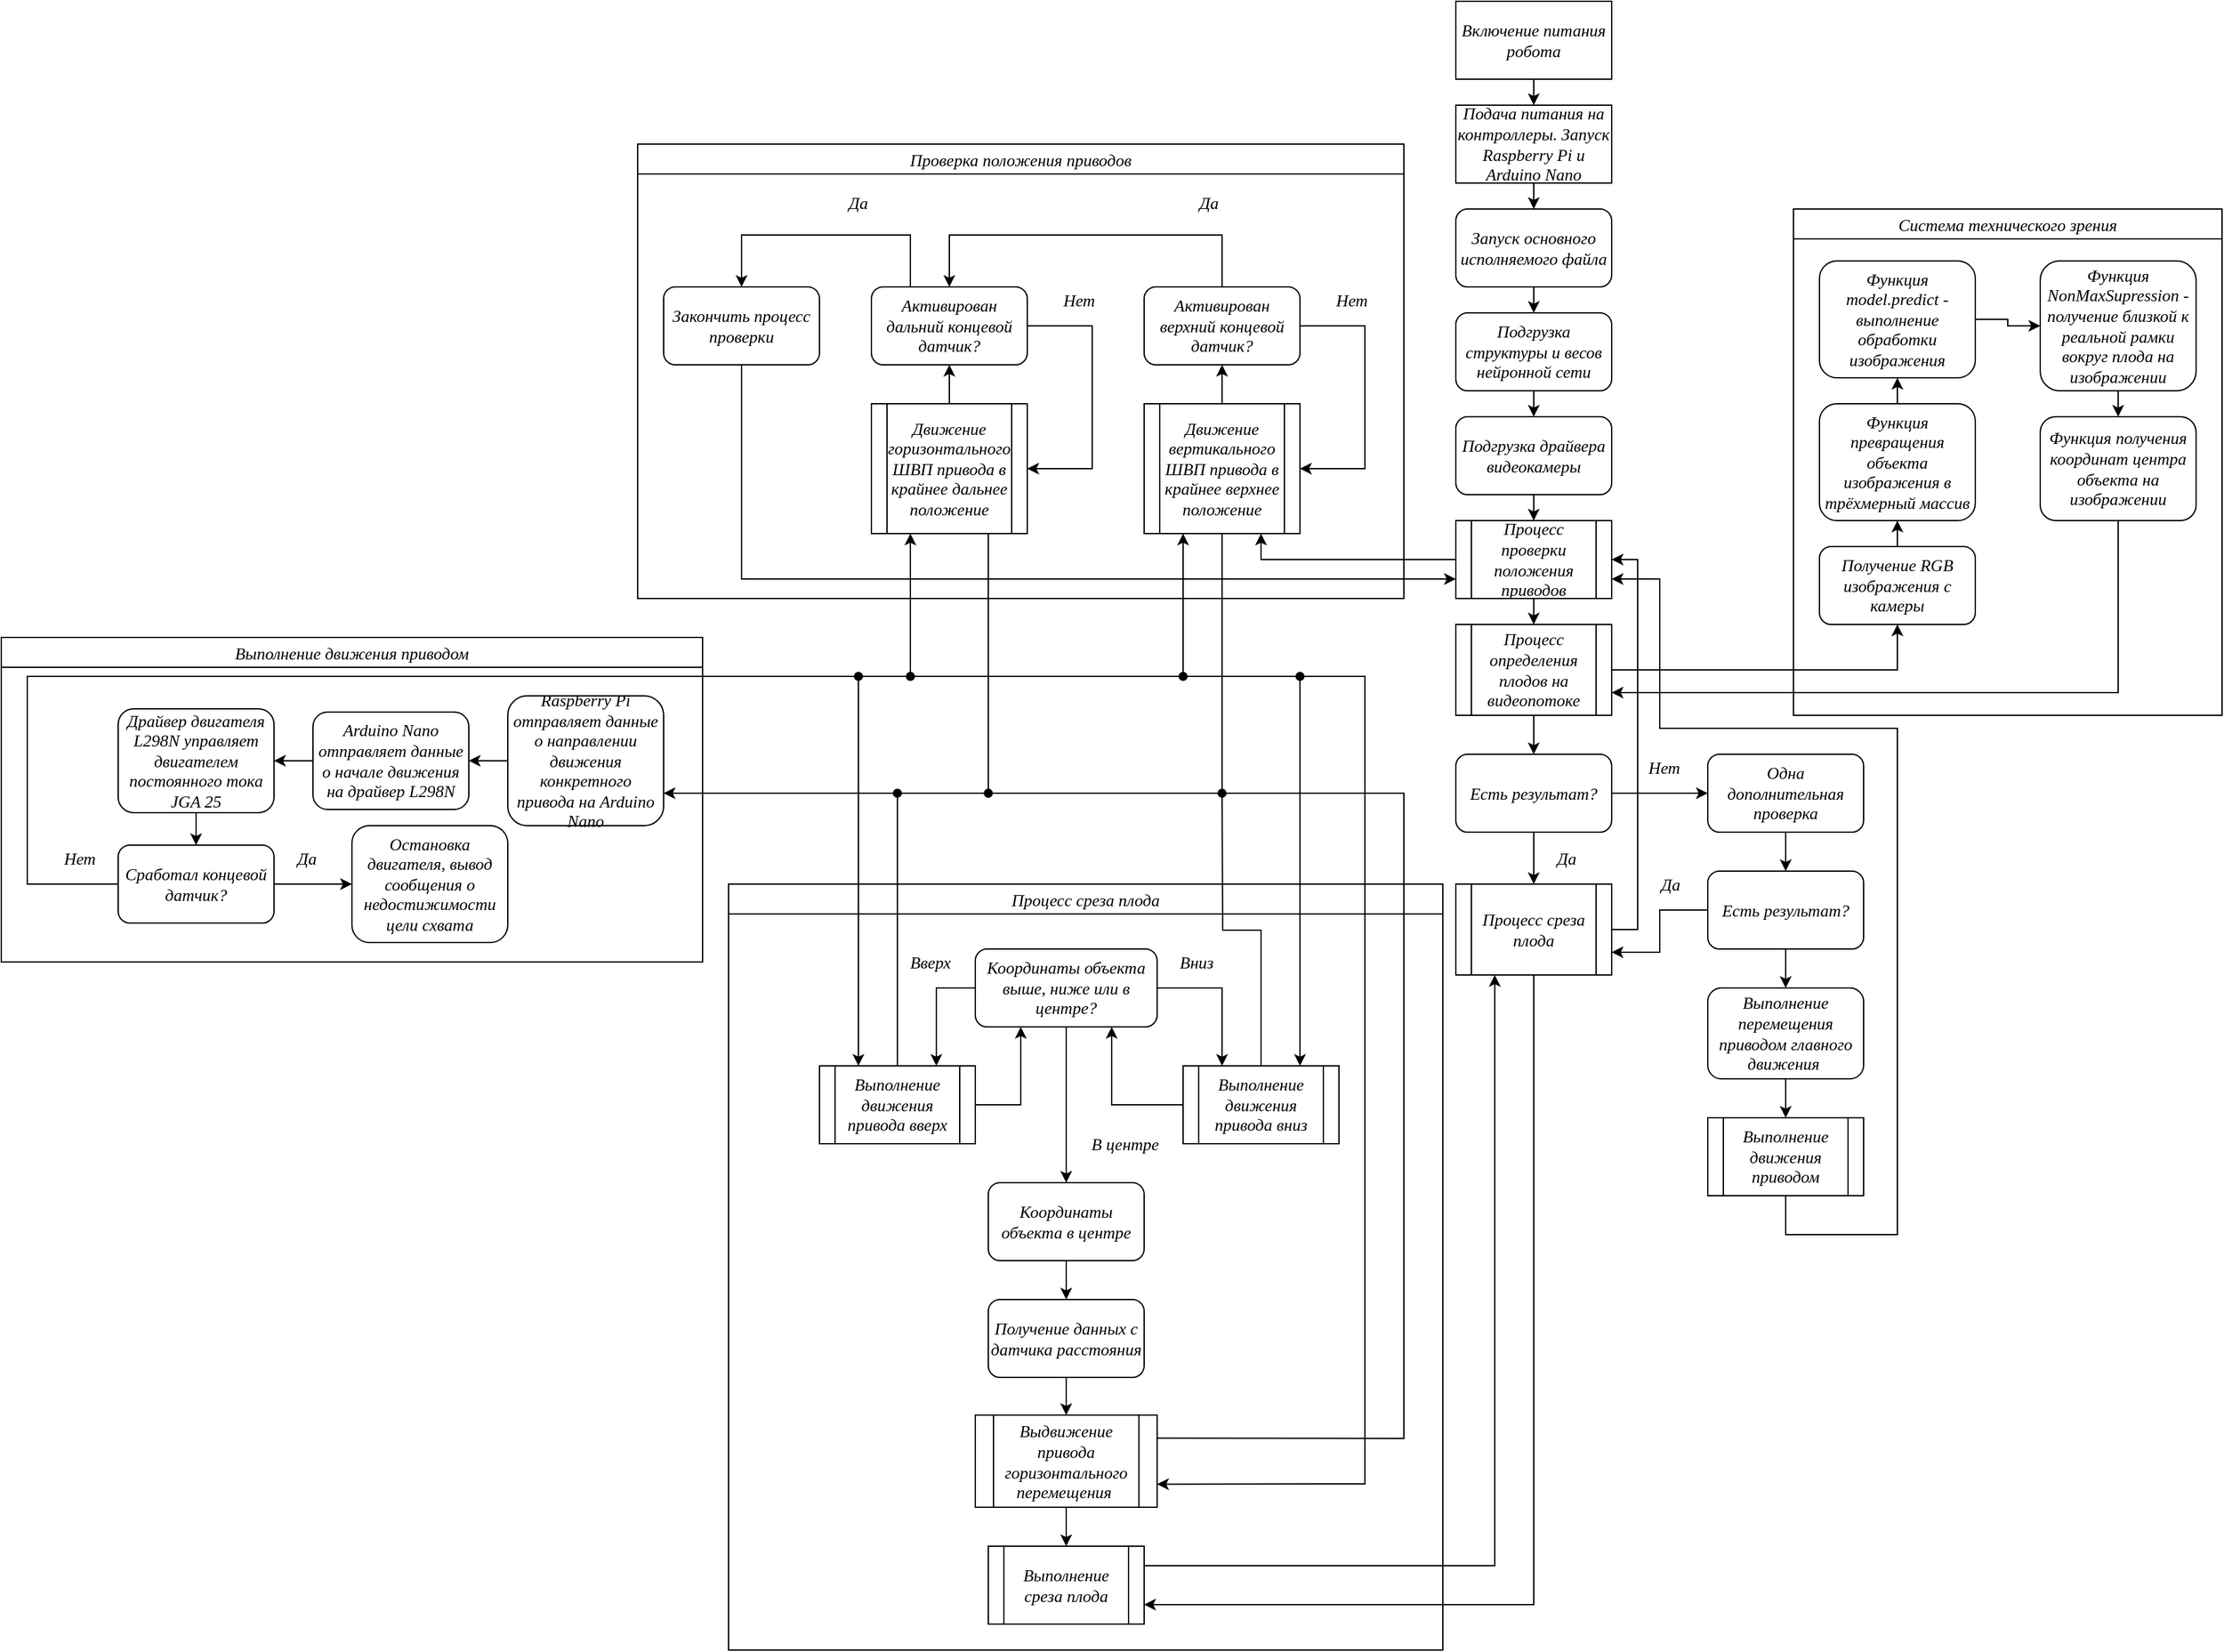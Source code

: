 <mxfile version="17.4.0" type="github">
  <diagram id="fKbLDI4m6s5YDFdav7tx" name="Page-1">
    <mxGraphModel dx="3541" dy="1002" grid="1" gridSize="10" guides="1" tooltips="1" connect="1" arrows="1" fold="1" page="1" pageScale="1" pageWidth="827" pageHeight="1169" math="0" shadow="0">
      <root>
        <mxCell id="0" />
        <mxCell id="1" parent="0" />
        <mxCell id="h8HMm1EKxBpr1wNR40ml-30" style="edgeStyle=orthogonalEdgeStyle;rounded=0;orthogonalLoop=1;jettySize=auto;html=1;exitX=0.5;exitY=1;exitDx=0;exitDy=0;entryX=0.5;entryY=0;entryDx=0;entryDy=0;fontSize=13;fontStyle=2;fontFamily=GOST Type A;fontSource=https%3A%2F%2Ffonts-online.ru%2Ffonts%2Fgost-type-a;" edge="1" parent="1" source="h8HMm1EKxBpr1wNR40ml-2" target="h8HMm1EKxBpr1wNR40ml-3">
          <mxGeometry relative="1" as="geometry" />
        </mxCell>
        <mxCell id="h8HMm1EKxBpr1wNR40ml-2" value="Запуск основного исполняемого файла" style="rounded=1;whiteSpace=wrap;html=1;fontSize=13;fontStyle=2;fontFamily=GOST Type A;fontSource=https%3A%2F%2Ffonts-online.ru%2Ffonts%2Fgost-type-a;" vertex="1" parent="1">
          <mxGeometry x="220" y="180" width="120" height="60" as="geometry" />
        </mxCell>
        <mxCell id="h8HMm1EKxBpr1wNR40ml-29" style="edgeStyle=orthogonalEdgeStyle;rounded=0;orthogonalLoop=1;jettySize=auto;html=1;exitX=0.5;exitY=1;exitDx=0;exitDy=0;entryX=0.5;entryY=0;entryDx=0;entryDy=0;fontSize=13;fontStyle=2;fontFamily=GOST Type A;fontSource=https%3A%2F%2Ffonts-online.ru%2Ffonts%2Fgost-type-a;" edge="1" parent="1" source="h8HMm1EKxBpr1wNR40ml-3" target="h8HMm1EKxBpr1wNR40ml-4">
          <mxGeometry relative="1" as="geometry" />
        </mxCell>
        <mxCell id="h8HMm1EKxBpr1wNR40ml-3" value="Подгрузка структуры и весов нейронной сети" style="rounded=1;whiteSpace=wrap;html=1;fontSize=13;fontStyle=2;fontFamily=GOST Type A;fontSource=https%3A%2F%2Ffonts-online.ru%2Ffonts%2Fgost-type-a;" vertex="1" parent="1">
          <mxGeometry x="220" y="260" width="120" height="60" as="geometry" />
        </mxCell>
        <mxCell id="h8HMm1EKxBpr1wNR40ml-28" style="edgeStyle=orthogonalEdgeStyle;rounded=0;orthogonalLoop=1;jettySize=auto;html=1;exitX=0.5;exitY=1;exitDx=0;exitDy=0;entryX=0.5;entryY=0;entryDx=0;entryDy=0;fontSize=13;fontStyle=2;fontFamily=GOST Type A;fontSource=https%3A%2F%2Ffonts-online.ru%2Ffonts%2Fgost-type-a;" edge="1" parent="1" source="h8HMm1EKxBpr1wNR40ml-4" target="h8HMm1EKxBpr1wNR40ml-25">
          <mxGeometry relative="1" as="geometry" />
        </mxCell>
        <mxCell id="h8HMm1EKxBpr1wNR40ml-4" value="Подгрузка драйвера видеокамеры" style="rounded=1;whiteSpace=wrap;html=1;fontSize=13;fontStyle=2;fontFamily=GOST Type A;fontSource=https%3A%2F%2Ffonts-online.ru%2Ffonts%2Fgost-type-a;" vertex="1" parent="1">
          <mxGeometry x="220" y="340" width="120" height="60" as="geometry" />
        </mxCell>
        <mxCell id="h8HMm1EKxBpr1wNR40ml-32" style="edgeStyle=orthogonalEdgeStyle;rounded=0;orthogonalLoop=1;jettySize=auto;html=1;exitX=0.5;exitY=1;exitDx=0;exitDy=0;entryX=0.5;entryY=0;entryDx=0;entryDy=0;fontSize=13;fontStyle=2;fontFamily=GOST Type A;fontSource=https%3A%2F%2Ffonts-online.ru%2Ffonts%2Fgost-type-a;" edge="1" parent="1" source="h8HMm1EKxBpr1wNR40ml-5" target="h8HMm1EKxBpr1wNR40ml-6">
          <mxGeometry relative="1" as="geometry" />
        </mxCell>
        <mxCell id="h8HMm1EKxBpr1wNR40ml-5" value="Включение питания робота" style="rounded=0;whiteSpace=wrap;html=1;fontSize=13;fontStyle=2;fontFamily=GOST Type A;fontSource=https%3A%2F%2Ffonts-online.ru%2Ffonts%2Fgost-type-a;" vertex="1" parent="1">
          <mxGeometry x="220" y="20" width="120" height="60" as="geometry" />
        </mxCell>
        <mxCell id="h8HMm1EKxBpr1wNR40ml-31" style="edgeStyle=orthogonalEdgeStyle;rounded=0;orthogonalLoop=1;jettySize=auto;html=1;exitX=0.5;exitY=1;exitDx=0;exitDy=0;entryX=0.5;entryY=0;entryDx=0;entryDy=0;fontSize=13;fontStyle=2;fontFamily=GOST Type A;fontSource=https%3A%2F%2Ffonts-online.ru%2Ffonts%2Fgost-type-a;" edge="1" parent="1" source="h8HMm1EKxBpr1wNR40ml-6" target="h8HMm1EKxBpr1wNR40ml-2">
          <mxGeometry relative="1" as="geometry" />
        </mxCell>
        <mxCell id="h8HMm1EKxBpr1wNR40ml-6" value="Подача питания на контроллеры. Запуск Raspberry Pi и Arduino Nano" style="rounded=0;whiteSpace=wrap;html=1;fontSize=13;fontStyle=2;fontFamily=GOST Type A;fontSource=https%3A%2F%2Ffonts-online.ru%2Ffonts%2Fgost-type-a;" vertex="1" parent="1">
          <mxGeometry x="220" y="100" width="120" height="60" as="geometry" />
        </mxCell>
        <mxCell id="h8HMm1EKxBpr1wNR40ml-8" value="Проверка положения приводов" style="swimlane;fontSize=13;fontStyle=2;fontFamily=GOST Type A;fontSource=https%3A%2F%2Ffonts-online.ru%2Ffonts%2Fgost-type-a;" vertex="1" parent="1">
          <mxGeometry x="-410" y="130" width="590" height="350" as="geometry" />
        </mxCell>
        <mxCell id="h8HMm1EKxBpr1wNR40ml-15" style="edgeStyle=orthogonalEdgeStyle;rounded=0;orthogonalLoop=1;jettySize=auto;html=1;exitX=0.5;exitY=0;exitDx=0;exitDy=0;entryX=0.5;entryY=1;entryDx=0;entryDy=0;fontSize=13;fontStyle=2;fontFamily=GOST Type A;fontSource=https%3A%2F%2Ffonts-online.ru%2Ffonts%2Fgost-type-a;" edge="1" parent="h8HMm1EKxBpr1wNR40ml-8" source="h8HMm1EKxBpr1wNR40ml-11" target="h8HMm1EKxBpr1wNR40ml-12">
          <mxGeometry relative="1" as="geometry" />
        </mxCell>
        <mxCell id="h8HMm1EKxBpr1wNR40ml-11" value="Движение вертикального ШВП привода в крайнее верхнее положение" style="shape=process;whiteSpace=wrap;html=1;backgroundOutline=1;fontSize=13;fontStyle=2;fontFamily=GOST Type A;fontSource=https%3A%2F%2Ffonts-online.ru%2Ffonts%2Fgost-type-a;" vertex="1" parent="h8HMm1EKxBpr1wNR40ml-8">
          <mxGeometry x="390" y="200" width="120" height="100" as="geometry" />
        </mxCell>
        <mxCell id="h8HMm1EKxBpr1wNR40ml-13" style="edgeStyle=orthogonalEdgeStyle;rounded=0;orthogonalLoop=1;jettySize=auto;html=1;exitX=1;exitY=0.5;exitDx=0;exitDy=0;entryX=1;entryY=0.5;entryDx=0;entryDy=0;fontSize=13;fontStyle=2;fontFamily=GOST Type A;fontSource=https%3A%2F%2Ffonts-online.ru%2Ffonts%2Fgost-type-a;" edge="1" parent="h8HMm1EKxBpr1wNR40ml-8" source="h8HMm1EKxBpr1wNR40ml-12" target="h8HMm1EKxBpr1wNR40ml-11">
          <mxGeometry relative="1" as="geometry">
            <Array as="points">
              <mxPoint x="560" y="140" />
              <mxPoint x="560" y="250" />
            </Array>
          </mxGeometry>
        </mxCell>
        <mxCell id="h8HMm1EKxBpr1wNR40ml-22" style="edgeStyle=orthogonalEdgeStyle;rounded=0;orthogonalLoop=1;jettySize=auto;html=1;exitX=0.5;exitY=0;exitDx=0;exitDy=0;entryX=0.5;entryY=0;entryDx=0;entryDy=0;fontSize=13;fontStyle=2;fontFamily=GOST Type A;fontSource=https%3A%2F%2Ffonts-online.ru%2Ffonts%2Fgost-type-a;" edge="1" parent="h8HMm1EKxBpr1wNR40ml-8" source="h8HMm1EKxBpr1wNR40ml-12" target="h8HMm1EKxBpr1wNR40ml-20">
          <mxGeometry relative="1" as="geometry">
            <Array as="points">
              <mxPoint x="450" y="70" />
              <mxPoint x="240" y="70" />
            </Array>
          </mxGeometry>
        </mxCell>
        <mxCell id="h8HMm1EKxBpr1wNR40ml-12" value="Активирован верхний концевой датчик?" style="rounded=1;whiteSpace=wrap;html=1;fontSize=13;fontStyle=2;fontFamily=GOST Type A;fontSource=https%3A%2F%2Ffonts-online.ru%2Ffonts%2Fgost-type-a;" vertex="1" parent="h8HMm1EKxBpr1wNR40ml-8">
          <mxGeometry x="390" y="110" width="120" height="60" as="geometry" />
        </mxCell>
        <mxCell id="h8HMm1EKxBpr1wNR40ml-14" value="Нет" style="text;html=1;strokeColor=none;fillColor=none;align=center;verticalAlign=middle;whiteSpace=wrap;rounded=0;fontSize=13;fontStyle=2;fontFamily=GOST Type A;fontSource=https%3A%2F%2Ffonts-online.ru%2Ffonts%2Fgost-type-a;" vertex="1" parent="h8HMm1EKxBpr1wNR40ml-8">
          <mxGeometry x="520" y="105" width="60" height="30" as="geometry" />
        </mxCell>
        <mxCell id="h8HMm1EKxBpr1wNR40ml-18" value="Движение горизонтального ШВП привода в крайнее дальнее положение" style="shape=process;whiteSpace=wrap;html=1;backgroundOutline=1;fontSize=13;fontStyle=2;fontFamily=GOST Type A;fontSource=https%3A%2F%2Ffonts-online.ru%2Ffonts%2Fgost-type-a;" vertex="1" parent="h8HMm1EKxBpr1wNR40ml-8">
          <mxGeometry x="180" y="200" width="120" height="100" as="geometry" />
        </mxCell>
        <mxCell id="h8HMm1EKxBpr1wNR40ml-19" style="edgeStyle=orthogonalEdgeStyle;rounded=0;orthogonalLoop=1;jettySize=auto;html=1;exitX=1;exitY=0.5;exitDx=0;exitDy=0;entryX=1;entryY=0.5;entryDx=0;entryDy=0;fontSize=13;fontStyle=2;fontFamily=GOST Type A;fontSource=https%3A%2F%2Ffonts-online.ru%2Ffonts%2Fgost-type-a;" edge="1" parent="h8HMm1EKxBpr1wNR40ml-8" source="h8HMm1EKxBpr1wNR40ml-20" target="h8HMm1EKxBpr1wNR40ml-18">
          <mxGeometry relative="1" as="geometry">
            <Array as="points">
              <mxPoint x="350" y="140" />
              <mxPoint x="350" y="250" />
            </Array>
          </mxGeometry>
        </mxCell>
        <mxCell id="h8HMm1EKxBpr1wNR40ml-51" style="edgeStyle=orthogonalEdgeStyle;rounded=0;orthogonalLoop=1;jettySize=auto;html=1;exitX=0.25;exitY=0;exitDx=0;exitDy=0;entryX=0.5;entryY=0;entryDx=0;entryDy=0;fontSize=13;fontStyle=2;fontFamily=GOST Type A;fontSource=https%3A%2F%2Ffonts-online.ru%2Ffonts%2Fgost-type-a;" edge="1" parent="h8HMm1EKxBpr1wNR40ml-8" source="h8HMm1EKxBpr1wNR40ml-20" target="h8HMm1EKxBpr1wNR40ml-24">
          <mxGeometry relative="1" as="geometry">
            <Array as="points">
              <mxPoint x="210" y="70" />
              <mxPoint x="80" y="70" />
            </Array>
          </mxGeometry>
        </mxCell>
        <mxCell id="h8HMm1EKxBpr1wNR40ml-20" value="Активирован дальний концевой датчик?" style="rounded=1;whiteSpace=wrap;html=1;fontSize=13;fontStyle=2;fontFamily=GOST Type A;fontSource=https%3A%2F%2Ffonts-online.ru%2Ffonts%2Fgost-type-a;" vertex="1" parent="h8HMm1EKxBpr1wNR40ml-8">
          <mxGeometry x="180" y="110" width="120" height="60" as="geometry" />
        </mxCell>
        <mxCell id="h8HMm1EKxBpr1wNR40ml-17" style="edgeStyle=orthogonalEdgeStyle;rounded=0;orthogonalLoop=1;jettySize=auto;html=1;exitX=0.5;exitY=0;exitDx=0;exitDy=0;entryX=0.5;entryY=1;entryDx=0;entryDy=0;fontSize=13;fontStyle=2;fontFamily=GOST Type A;fontSource=https%3A%2F%2Ffonts-online.ru%2Ffonts%2Fgost-type-a;" edge="1" parent="h8HMm1EKxBpr1wNR40ml-8" source="h8HMm1EKxBpr1wNR40ml-18" target="h8HMm1EKxBpr1wNR40ml-20">
          <mxGeometry relative="1" as="geometry" />
        </mxCell>
        <mxCell id="h8HMm1EKxBpr1wNR40ml-21" value="Нет" style="text;html=1;strokeColor=none;fillColor=none;align=center;verticalAlign=middle;whiteSpace=wrap;rounded=0;fontSize=13;fontStyle=2;fontFamily=GOST Type A;fontSource=https%3A%2F%2Ffonts-online.ru%2Ffonts%2Fgost-type-a;" vertex="1" parent="h8HMm1EKxBpr1wNR40ml-8">
          <mxGeometry x="310" y="105" width="60" height="30" as="geometry" />
        </mxCell>
        <mxCell id="h8HMm1EKxBpr1wNR40ml-23" value="Да" style="text;html=1;strokeColor=none;fillColor=none;align=center;verticalAlign=middle;whiteSpace=wrap;rounded=0;fontSize=13;fontStyle=2;fontFamily=GOST Type A;fontSource=https%3A%2F%2Ffonts-online.ru%2Ffonts%2Fgost-type-a;" vertex="1" parent="h8HMm1EKxBpr1wNR40ml-8">
          <mxGeometry x="410" y="30" width="60" height="30" as="geometry" />
        </mxCell>
        <mxCell id="h8HMm1EKxBpr1wNR40ml-24" value="Закончить процесс проверки" style="rounded=1;whiteSpace=wrap;html=1;fontSize=13;fontStyle=2;fontFamily=GOST Type A;fontSource=https%3A%2F%2Ffonts-online.ru%2Ffonts%2Fgost-type-a;" vertex="1" parent="h8HMm1EKxBpr1wNR40ml-8">
          <mxGeometry x="20" y="110" width="120" height="60" as="geometry" />
        </mxCell>
        <mxCell id="h8HMm1EKxBpr1wNR40ml-52" value="Да" style="text;html=1;strokeColor=none;fillColor=none;align=center;verticalAlign=middle;whiteSpace=wrap;rounded=0;fontSize=13;fontStyle=2;fontFamily=GOST Type A;fontSource=https%3A%2F%2Ffonts-online.ru%2Ffonts%2Fgost-type-a;" vertex="1" parent="h8HMm1EKxBpr1wNR40ml-8">
          <mxGeometry x="140" y="30" width="60" height="30" as="geometry" />
        </mxCell>
        <mxCell id="h8HMm1EKxBpr1wNR40ml-35" style="edgeStyle=orthogonalEdgeStyle;rounded=0;orthogonalLoop=1;jettySize=auto;html=1;exitX=0.5;exitY=1;exitDx=0;exitDy=0;entryX=0.5;entryY=0;entryDx=0;entryDy=0;fontSize=13;fontStyle=2;fontFamily=GOST Type A;fontSource=https%3A%2F%2Ffonts-online.ru%2Ffonts%2Fgost-type-a;" edge="1" parent="1" source="h8HMm1EKxBpr1wNR40ml-25" target="h8HMm1EKxBpr1wNR40ml-34">
          <mxGeometry relative="1" as="geometry" />
        </mxCell>
        <mxCell id="h8HMm1EKxBpr1wNR40ml-64" style="edgeStyle=orthogonalEdgeStyle;rounded=0;orthogonalLoop=1;jettySize=auto;html=1;exitX=0;exitY=0.5;exitDx=0;exitDy=0;entryX=0.75;entryY=1;entryDx=0;entryDy=0;fontSize=13;fontStyle=2;fontFamily=GOST Type A;fontSource=https%3A%2F%2Ffonts-online.ru%2Ffonts%2Fgost-type-a;" edge="1" parent="1" source="h8HMm1EKxBpr1wNR40ml-25" target="h8HMm1EKxBpr1wNR40ml-11">
          <mxGeometry relative="1" as="geometry" />
        </mxCell>
        <mxCell id="h8HMm1EKxBpr1wNR40ml-25" value="&lt;span style=&quot;font-size: 13px;&quot;&gt;Процесс проверки положения приводов&lt;/span&gt;" style="shape=process;whiteSpace=wrap;html=1;backgroundOutline=1;fontSize=13;fontStyle=2;fontFamily=GOST Type A;fontSource=https%3A%2F%2Ffonts-online.ru%2Ffonts%2Fgost-type-a;" vertex="1" parent="1">
          <mxGeometry x="220" y="420" width="120" height="60" as="geometry" />
        </mxCell>
        <mxCell id="h8HMm1EKxBpr1wNR40ml-27" style="edgeStyle=orthogonalEdgeStyle;rounded=0;orthogonalLoop=1;jettySize=auto;html=1;exitX=0.5;exitY=1;exitDx=0;exitDy=0;entryX=0;entryY=0.75;entryDx=0;entryDy=0;fontSize=13;fontStyle=2;fontFamily=GOST Type A;fontSource=https%3A%2F%2Ffonts-online.ru%2Ffonts%2Fgost-type-a;" edge="1" parent="1" source="h8HMm1EKxBpr1wNR40ml-24" target="h8HMm1EKxBpr1wNR40ml-25">
          <mxGeometry relative="1" as="geometry" />
        </mxCell>
        <mxCell id="h8HMm1EKxBpr1wNR40ml-47" style="edgeStyle=orthogonalEdgeStyle;rounded=0;orthogonalLoop=1;jettySize=auto;html=1;exitX=1;exitY=0.5;exitDx=0;exitDy=0;entryX=0.5;entryY=1;entryDx=0;entryDy=0;fontSize=13;fontStyle=2;fontFamily=GOST Type A;fontSource=https%3A%2F%2Ffonts-online.ru%2Ffonts%2Fgost-type-a;" edge="1" parent="1" source="h8HMm1EKxBpr1wNR40ml-34" target="h8HMm1EKxBpr1wNR40ml-37">
          <mxGeometry relative="1" as="geometry" />
        </mxCell>
        <mxCell id="h8HMm1EKxBpr1wNR40ml-108" style="edgeStyle=orthogonalEdgeStyle;rounded=0;orthogonalLoop=1;jettySize=auto;html=1;exitX=0.5;exitY=1;exitDx=0;exitDy=0;entryX=0.5;entryY=0;entryDx=0;entryDy=0;startArrow=none;startFill=0;endArrow=classic;endFill=1;fontSize=13;fontStyle=2;fontFamily=GOST Type A;fontSource=https%3A%2F%2Ffonts-online.ru%2Ffonts%2Fgost-type-a;" edge="1" parent="1" source="h8HMm1EKxBpr1wNR40ml-34" target="h8HMm1EKxBpr1wNR40ml-107">
          <mxGeometry relative="1" as="geometry" />
        </mxCell>
        <mxCell id="h8HMm1EKxBpr1wNR40ml-34" value="Процесс определения плодов на видеопотоке" style="shape=process;whiteSpace=wrap;html=1;backgroundOutline=1;fontSize=13;fontStyle=2;fontFamily=GOST Type A;fontSource=https%3A%2F%2Ffonts-online.ru%2Ffonts%2Fgost-type-a;" vertex="1" parent="1">
          <mxGeometry x="220" y="500" width="120" height="70" as="geometry" />
        </mxCell>
        <mxCell id="h8HMm1EKxBpr1wNR40ml-36" value="Система технического зрения" style="swimlane;fontSize=13;fontStyle=2;fontFamily=GOST Type A;fontSource=https%3A%2F%2Ffonts-online.ru%2Ffonts%2Fgost-type-a;" vertex="1" parent="1">
          <mxGeometry x="480" y="180" width="330" height="390" as="geometry" />
        </mxCell>
        <mxCell id="h8HMm1EKxBpr1wNR40ml-43" style="edgeStyle=orthogonalEdgeStyle;rounded=0;orthogonalLoop=1;jettySize=auto;html=1;exitX=0.5;exitY=0;exitDx=0;exitDy=0;entryX=0.5;entryY=1;entryDx=0;entryDy=0;fontSize=13;fontStyle=2;fontFamily=GOST Type A;fontSource=https%3A%2F%2Ffonts-online.ru%2Ffonts%2Fgost-type-a;" edge="1" parent="h8HMm1EKxBpr1wNR40ml-36" source="h8HMm1EKxBpr1wNR40ml-37" target="h8HMm1EKxBpr1wNR40ml-38">
          <mxGeometry relative="1" as="geometry" />
        </mxCell>
        <mxCell id="h8HMm1EKxBpr1wNR40ml-37" value="Получение RGB изображения с камеры" style="rounded=1;whiteSpace=wrap;html=1;fontSize=13;fontStyle=2;fontFamily=GOST Type A;fontSource=https%3A%2F%2Ffonts-online.ru%2Ffonts%2Fgost-type-a;" vertex="1" parent="h8HMm1EKxBpr1wNR40ml-36">
          <mxGeometry x="20" y="260" width="120" height="60" as="geometry" />
        </mxCell>
        <mxCell id="h8HMm1EKxBpr1wNR40ml-44" style="edgeStyle=orthogonalEdgeStyle;rounded=0;orthogonalLoop=1;jettySize=auto;html=1;exitX=0.5;exitY=0;exitDx=0;exitDy=0;entryX=0.5;entryY=1;entryDx=0;entryDy=0;fontSize=13;fontStyle=2;fontFamily=GOST Type A;fontSource=https%3A%2F%2Ffonts-online.ru%2Ffonts%2Fgost-type-a;" edge="1" parent="h8HMm1EKxBpr1wNR40ml-36" source="h8HMm1EKxBpr1wNR40ml-38" target="h8HMm1EKxBpr1wNR40ml-39">
          <mxGeometry relative="1" as="geometry" />
        </mxCell>
        <mxCell id="h8HMm1EKxBpr1wNR40ml-38" value="Функция превращения объекта изображения в трёхмерный массив" style="rounded=1;whiteSpace=wrap;html=1;fontSize=13;fontStyle=2;fontFamily=GOST Type A;fontSource=https%3A%2F%2Ffonts-online.ru%2Ffonts%2Fgost-type-a;" vertex="1" parent="h8HMm1EKxBpr1wNR40ml-36">
          <mxGeometry x="20" y="150" width="120" height="90" as="geometry" />
        </mxCell>
        <mxCell id="h8HMm1EKxBpr1wNR40ml-45" style="edgeStyle=orthogonalEdgeStyle;rounded=0;orthogonalLoop=1;jettySize=auto;html=1;exitX=1;exitY=0.5;exitDx=0;exitDy=0;entryX=0;entryY=0.5;entryDx=0;entryDy=0;fontSize=13;fontStyle=2;fontFamily=GOST Type A;fontSource=https%3A%2F%2Ffonts-online.ru%2Ffonts%2Fgost-type-a;" edge="1" parent="h8HMm1EKxBpr1wNR40ml-36" source="h8HMm1EKxBpr1wNR40ml-39" target="h8HMm1EKxBpr1wNR40ml-40">
          <mxGeometry relative="1" as="geometry" />
        </mxCell>
        <mxCell id="h8HMm1EKxBpr1wNR40ml-39" value="Функция model.predict - выполнение обработки изображения" style="rounded=1;whiteSpace=wrap;html=1;fontSize=13;fontStyle=2;fontFamily=GOST Type A;fontSource=https%3A%2F%2Ffonts-online.ru%2Ffonts%2Fgost-type-a;" vertex="1" parent="h8HMm1EKxBpr1wNR40ml-36">
          <mxGeometry x="20" y="40" width="120" height="90" as="geometry" />
        </mxCell>
        <mxCell id="h8HMm1EKxBpr1wNR40ml-46" style="edgeStyle=orthogonalEdgeStyle;rounded=0;orthogonalLoop=1;jettySize=auto;html=1;exitX=0.5;exitY=1;exitDx=0;exitDy=0;entryX=0.5;entryY=0;entryDx=0;entryDy=0;fontSize=13;fontStyle=2;fontFamily=GOST Type A;fontSource=https%3A%2F%2Ffonts-online.ru%2Ffonts%2Fgost-type-a;" edge="1" parent="h8HMm1EKxBpr1wNR40ml-36" source="h8HMm1EKxBpr1wNR40ml-40" target="h8HMm1EKxBpr1wNR40ml-41">
          <mxGeometry relative="1" as="geometry" />
        </mxCell>
        <mxCell id="h8HMm1EKxBpr1wNR40ml-40" value="Функция NonMaxSupression - получение близкой к реальной рамки вокруг плода на изображении" style="rounded=1;fontSize=13;html=1;whiteSpace=wrap;fontStyle=2;fontFamily=GOST Type A;fontSource=https%3A%2F%2Ffonts-online.ru%2Ffonts%2Fgost-type-a;" vertex="1" parent="h8HMm1EKxBpr1wNR40ml-36">
          <mxGeometry x="190" y="40" width="120" height="100" as="geometry" />
        </mxCell>
        <mxCell id="h8HMm1EKxBpr1wNR40ml-41" value="Функция получения координат центра объекта на изображении" style="rounded=1;whiteSpace=wrap;html=1;fontSize=13;fontStyle=2;fontFamily=GOST Type A;fontSource=https%3A%2F%2Ffonts-online.ru%2Ffonts%2Fgost-type-a;" vertex="1" parent="h8HMm1EKxBpr1wNR40ml-36">
          <mxGeometry x="190" y="160" width="120" height="80" as="geometry" />
        </mxCell>
        <mxCell id="h8HMm1EKxBpr1wNR40ml-48" style="edgeStyle=orthogonalEdgeStyle;rounded=0;orthogonalLoop=1;jettySize=auto;html=1;exitX=0.5;exitY=1;exitDx=0;exitDy=0;entryX=1;entryY=0.75;entryDx=0;entryDy=0;fontSize=13;fontStyle=2;fontFamily=GOST Type A;fontSource=https%3A%2F%2Ffonts-online.ru%2Ffonts%2Fgost-type-a;" edge="1" parent="1" source="h8HMm1EKxBpr1wNR40ml-41" target="h8HMm1EKxBpr1wNR40ml-34">
          <mxGeometry relative="1" as="geometry" />
        </mxCell>
        <mxCell id="h8HMm1EKxBpr1wNR40ml-105" style="edgeStyle=orthogonalEdgeStyle;rounded=0;orthogonalLoop=1;jettySize=auto;html=1;exitX=0.5;exitY=1;exitDx=0;exitDy=0;entryX=1;entryY=0.75;entryDx=0;entryDy=0;startArrow=none;startFill=0;endArrow=classic;endFill=1;fontSize=13;fontStyle=2;fontFamily=GOST Type A;fontSource=https%3A%2F%2Ffonts-online.ru%2Ffonts%2Fgost-type-a;" edge="1" parent="1" source="h8HMm1EKxBpr1wNR40ml-49" target="h8HMm1EKxBpr1wNR40ml-99">
          <mxGeometry relative="1" as="geometry" />
        </mxCell>
        <mxCell id="h8HMm1EKxBpr1wNR40ml-106" style="edgeStyle=orthogonalEdgeStyle;rounded=0;orthogonalLoop=1;jettySize=auto;html=1;exitX=1;exitY=0.5;exitDx=0;exitDy=0;entryX=1;entryY=0.5;entryDx=0;entryDy=0;startArrow=none;startFill=0;endArrow=classic;endFill=1;fontSize=13;fontStyle=2;fontFamily=GOST Type A;fontSource=https%3A%2F%2Ffonts-online.ru%2Ffonts%2Fgost-type-a;" edge="1" parent="1" source="h8HMm1EKxBpr1wNR40ml-49" target="h8HMm1EKxBpr1wNR40ml-25">
          <mxGeometry relative="1" as="geometry" />
        </mxCell>
        <mxCell id="h8HMm1EKxBpr1wNR40ml-49" value="Процесс среза плода" style="shape=process;whiteSpace=wrap;html=1;backgroundOutline=1;fontSize=13;fontStyle=2;fontFamily=GOST Type A;fontSource=https%3A%2F%2Ffonts-online.ru%2Ffonts%2Fgost-type-a;" vertex="1" parent="1">
          <mxGeometry x="220" y="700" width="120" height="70" as="geometry" />
        </mxCell>
        <mxCell id="h8HMm1EKxBpr1wNR40ml-53" value="Процесс среза плода" style="swimlane;fontSize=13;fontStyle=2;fontFamily=GOST Type A;fontSource=https%3A%2F%2Ffonts-online.ru%2Ffonts%2Fgost-type-a;" vertex="1" parent="1">
          <mxGeometry x="-340" y="700" width="550" height="590" as="geometry" />
        </mxCell>
        <mxCell id="h8HMm1EKxBpr1wNR40ml-71" style="edgeStyle=orthogonalEdgeStyle;rounded=0;orthogonalLoop=1;jettySize=auto;html=1;exitX=0;exitY=0.5;exitDx=0;exitDy=0;entryX=0.75;entryY=0;entryDx=0;entryDy=0;fontSize=13;fontStyle=2;fontFamily=GOST Type A;fontSource=https%3A%2F%2Ffonts-online.ru%2Ffonts%2Fgost-type-a;" edge="1" parent="h8HMm1EKxBpr1wNR40ml-53" source="h8HMm1EKxBpr1wNR40ml-54" target="h8HMm1EKxBpr1wNR40ml-70">
          <mxGeometry relative="1" as="geometry" />
        </mxCell>
        <mxCell id="h8HMm1EKxBpr1wNR40ml-74" style="edgeStyle=orthogonalEdgeStyle;rounded=0;orthogonalLoop=1;jettySize=auto;html=1;exitX=1;exitY=0.5;exitDx=0;exitDy=0;entryX=0.25;entryY=0;entryDx=0;entryDy=0;fontSize=13;fontStyle=2;fontFamily=GOST Type A;fontSource=https%3A%2F%2Ffonts-online.ru%2Ffonts%2Fgost-type-a;" edge="1" parent="h8HMm1EKxBpr1wNR40ml-53" source="h8HMm1EKxBpr1wNR40ml-54" target="h8HMm1EKxBpr1wNR40ml-73">
          <mxGeometry relative="1" as="geometry" />
        </mxCell>
        <mxCell id="h8HMm1EKxBpr1wNR40ml-83" style="edgeStyle=orthogonalEdgeStyle;rounded=0;orthogonalLoop=1;jettySize=auto;html=1;exitX=0.5;exitY=1;exitDx=0;exitDy=0;entryX=0.5;entryY=0;entryDx=0;entryDy=0;fontSize=13;fontStyle=2;fontFamily=GOST Type A;fontSource=https%3A%2F%2Ffonts-online.ru%2Ffonts%2Fgost-type-a;" edge="1" parent="h8HMm1EKxBpr1wNR40ml-53" source="h8HMm1EKxBpr1wNR40ml-54" target="h8HMm1EKxBpr1wNR40ml-82">
          <mxGeometry relative="1" as="geometry" />
        </mxCell>
        <mxCell id="h8HMm1EKxBpr1wNR40ml-54" value="Координаты объекта выше, ниже или в центре?" style="rounded=1;whiteSpace=wrap;html=1;fontSize=13;fontStyle=2;fontFamily=GOST Type A;fontSource=https%3A%2F%2Ffonts-online.ru%2Ffonts%2Fgost-type-a;" vertex="1" parent="h8HMm1EKxBpr1wNR40ml-53">
          <mxGeometry x="190" y="50" width="140" height="60" as="geometry" />
        </mxCell>
        <mxCell id="h8HMm1EKxBpr1wNR40ml-80" style="edgeStyle=orthogonalEdgeStyle;rounded=0;orthogonalLoop=1;jettySize=auto;html=1;exitX=1;exitY=0.5;exitDx=0;exitDy=0;entryX=0.25;entryY=1;entryDx=0;entryDy=0;fontSize=13;fontStyle=2;fontFamily=GOST Type A;fontSource=https%3A%2F%2Ffonts-online.ru%2Ffonts%2Fgost-type-a;" edge="1" parent="h8HMm1EKxBpr1wNR40ml-53" source="h8HMm1EKxBpr1wNR40ml-70" target="h8HMm1EKxBpr1wNR40ml-54">
          <mxGeometry relative="1" as="geometry" />
        </mxCell>
        <mxCell id="h8HMm1EKxBpr1wNR40ml-70" value="Выполнение движения привода вверх" style="shape=process;whiteSpace=wrap;html=1;backgroundOutline=1;fontSize=13;fontStyle=2;fontFamily=GOST Type A;fontSource=https%3A%2F%2Ffonts-online.ru%2Ffonts%2Fgost-type-a;" vertex="1" parent="h8HMm1EKxBpr1wNR40ml-53">
          <mxGeometry x="70" y="140" width="120" height="60" as="geometry" />
        </mxCell>
        <mxCell id="h8HMm1EKxBpr1wNR40ml-72" value="Вверх" style="text;html=1;align=center;verticalAlign=middle;resizable=0;points=[];autosize=1;strokeColor=none;fillColor=none;fontSize=13;fontStyle=2;fontFamily=GOST Type A;fontSource=https%3A%2F%2Ffonts-online.ru%2Ffonts%2Fgost-type-a;" vertex="1" parent="h8HMm1EKxBpr1wNR40ml-53">
          <mxGeometry x="135" y="50" width="40" height="20" as="geometry" />
        </mxCell>
        <mxCell id="h8HMm1EKxBpr1wNR40ml-81" style="edgeStyle=orthogonalEdgeStyle;rounded=0;orthogonalLoop=1;jettySize=auto;html=1;exitX=0;exitY=0.5;exitDx=0;exitDy=0;entryX=0.75;entryY=1;entryDx=0;entryDy=0;fontSize=13;fontStyle=2;fontFamily=GOST Type A;fontSource=https%3A%2F%2Ffonts-online.ru%2Ffonts%2Fgost-type-a;" edge="1" parent="h8HMm1EKxBpr1wNR40ml-53" source="h8HMm1EKxBpr1wNR40ml-73" target="h8HMm1EKxBpr1wNR40ml-54">
          <mxGeometry relative="1" as="geometry" />
        </mxCell>
        <mxCell id="h8HMm1EKxBpr1wNR40ml-73" value="Выполнение движения привода вниз" style="shape=process;whiteSpace=wrap;html=1;backgroundOutline=1;fontSize=13;fontStyle=2;fontFamily=GOST Type A;fontSource=https%3A%2F%2Ffonts-online.ru%2Ffonts%2Fgost-type-a;" vertex="1" parent="h8HMm1EKxBpr1wNR40ml-53">
          <mxGeometry x="350" y="140" width="120" height="60" as="geometry" />
        </mxCell>
        <mxCell id="h8HMm1EKxBpr1wNR40ml-75" value="Вниз" style="text;html=1;align=center;verticalAlign=middle;resizable=0;points=[];autosize=1;strokeColor=none;fillColor=none;fontSize=13;fontStyle=2;fontFamily=GOST Type A;fontSource=https%3A%2F%2Ffonts-online.ru%2Ffonts%2Fgost-type-a;" vertex="1" parent="h8HMm1EKxBpr1wNR40ml-53">
          <mxGeometry x="340" y="50" width="40" height="20" as="geometry" />
        </mxCell>
        <mxCell id="h8HMm1EKxBpr1wNR40ml-86" style="edgeStyle=orthogonalEdgeStyle;rounded=0;orthogonalLoop=1;jettySize=auto;html=1;exitX=0.5;exitY=1;exitDx=0;exitDy=0;entryX=0.5;entryY=0;entryDx=0;entryDy=0;fontSize=13;fontStyle=2;fontFamily=GOST Type A;fontSource=https%3A%2F%2Ffonts-online.ru%2Ffonts%2Fgost-type-a;" edge="1" parent="h8HMm1EKxBpr1wNR40ml-53" source="h8HMm1EKxBpr1wNR40ml-82" target="h8HMm1EKxBpr1wNR40ml-85">
          <mxGeometry relative="1" as="geometry" />
        </mxCell>
        <mxCell id="h8HMm1EKxBpr1wNR40ml-82" value="Координаты объекта в центре" style="rounded=1;whiteSpace=wrap;html=1;fontSize=13;fontStyle=2;fontFamily=GOST Type A;fontSource=https%3A%2F%2Ffonts-online.ru%2Ffonts%2Fgost-type-a;" vertex="1" parent="h8HMm1EKxBpr1wNR40ml-53">
          <mxGeometry x="200" y="230" width="120" height="60" as="geometry" />
        </mxCell>
        <mxCell id="h8HMm1EKxBpr1wNR40ml-84" value="В центре" style="text;html=1;align=center;verticalAlign=middle;resizable=0;points=[];autosize=1;strokeColor=none;fillColor=none;fontSize=13;fontStyle=2;fontFamily=GOST Type A;fontSource=https%3A%2F%2Ffonts-online.ru%2Ffonts%2Fgost-type-a;" vertex="1" parent="h8HMm1EKxBpr1wNR40ml-53">
          <mxGeometry x="275" y="190" width="60" height="20" as="geometry" />
        </mxCell>
        <mxCell id="h8HMm1EKxBpr1wNR40ml-88" style="edgeStyle=orthogonalEdgeStyle;rounded=0;orthogonalLoop=1;jettySize=auto;html=1;exitX=0.5;exitY=1;exitDx=0;exitDy=0;entryX=0.5;entryY=0;entryDx=0;entryDy=0;fontSize=13;fontStyle=2;fontFamily=GOST Type A;fontSource=https%3A%2F%2Ffonts-online.ru%2Ffonts%2Fgost-type-a;" edge="1" parent="h8HMm1EKxBpr1wNR40ml-53" source="h8HMm1EKxBpr1wNR40ml-85" target="h8HMm1EKxBpr1wNR40ml-87">
          <mxGeometry relative="1" as="geometry" />
        </mxCell>
        <mxCell id="h8HMm1EKxBpr1wNR40ml-85" value="Получение данных с датчика расстояния" style="rounded=1;whiteSpace=wrap;html=1;fontSize=13;fontStyle=2;fontFamily=GOST Type A;fontSource=https%3A%2F%2Ffonts-online.ru%2Ffonts%2Fgost-type-a;" vertex="1" parent="h8HMm1EKxBpr1wNR40ml-53">
          <mxGeometry x="200" y="320" width="120" height="60" as="geometry" />
        </mxCell>
        <mxCell id="h8HMm1EKxBpr1wNR40ml-103" style="edgeStyle=orthogonalEdgeStyle;rounded=0;orthogonalLoop=1;jettySize=auto;html=1;exitX=0.5;exitY=1;exitDx=0;exitDy=0;entryX=0.5;entryY=0;entryDx=0;entryDy=0;endArrow=classic;endFill=1;fontSize=13;fontStyle=2;fontFamily=GOST Type A;fontSource=https%3A%2F%2Ffonts-online.ru%2Ffonts%2Fgost-type-a;" edge="1" parent="h8HMm1EKxBpr1wNR40ml-53" source="h8HMm1EKxBpr1wNR40ml-87" target="h8HMm1EKxBpr1wNR40ml-99">
          <mxGeometry relative="1" as="geometry" />
        </mxCell>
        <mxCell id="h8HMm1EKxBpr1wNR40ml-87" value="Выдвижение привода горизонтального перемещения&amp;nbsp;" style="shape=process;whiteSpace=wrap;html=1;backgroundOutline=1;fontSize=13;fontStyle=2;fontFamily=GOST Type A;fontSource=https%3A%2F%2Ffonts-online.ru%2Ffonts%2Fgost-type-a;" vertex="1" parent="h8HMm1EKxBpr1wNR40ml-53">
          <mxGeometry x="190" y="409" width="140" height="71" as="geometry" />
        </mxCell>
        <mxCell id="h8HMm1EKxBpr1wNR40ml-99" value="Выполнение среза плода" style="shape=process;whiteSpace=wrap;html=1;backgroundOutline=1;fontSize=13;fontStyle=2;fontFamily=GOST Type A;fontSource=https%3A%2F%2Ffonts-online.ru%2Ffonts%2Fgost-type-a;" vertex="1" parent="h8HMm1EKxBpr1wNR40ml-53">
          <mxGeometry x="200" y="510" width="120" height="60" as="geometry" />
        </mxCell>
        <mxCell id="h8HMm1EKxBpr1wNR40ml-58" value="Выполнение движения приводом" style="swimlane;fontSize=13;fontStyle=2;fontFamily=GOST Type A;fontSource=https%3A%2F%2Ffonts-online.ru%2Ffonts%2Fgost-type-a;" vertex="1" parent="1">
          <mxGeometry x="-900" y="510" width="540" height="250" as="geometry" />
        </mxCell>
        <mxCell id="h8HMm1EKxBpr1wNR40ml-61" style="edgeStyle=orthogonalEdgeStyle;rounded=0;orthogonalLoop=1;jettySize=auto;html=1;exitX=0;exitY=0.5;exitDx=0;exitDy=0;entryX=1;entryY=0.5;entryDx=0;entryDy=0;fontSize=13;fontStyle=2;fontFamily=GOST Type A;fontSource=https%3A%2F%2Ffonts-online.ru%2Ffonts%2Fgost-type-a;" edge="1" parent="h8HMm1EKxBpr1wNR40ml-58" source="h8HMm1EKxBpr1wNR40ml-59" target="h8HMm1EKxBpr1wNR40ml-60">
          <mxGeometry relative="1" as="geometry" />
        </mxCell>
        <mxCell id="h8HMm1EKxBpr1wNR40ml-59" value="Raspberry Pi отправляет данные о направлении движения конкретного привода на Arduino Nano" style="rounded=1;whiteSpace=wrap;html=1;fontSize=13;fontStyle=2;fontFamily=GOST Type A;fontSource=https%3A%2F%2Ffonts-online.ru%2Ffonts%2Fgost-type-a;" vertex="1" parent="h8HMm1EKxBpr1wNR40ml-58">
          <mxGeometry x="390" y="45" width="120" height="100" as="geometry" />
        </mxCell>
        <mxCell id="h8HMm1EKxBpr1wNR40ml-63" style="edgeStyle=orthogonalEdgeStyle;rounded=0;orthogonalLoop=1;jettySize=auto;html=1;exitX=0;exitY=0.5;exitDx=0;exitDy=0;entryX=1;entryY=0.5;entryDx=0;entryDy=0;fontSize=13;fontStyle=2;fontFamily=GOST Type A;fontSource=https%3A%2F%2Ffonts-online.ru%2Ffonts%2Fgost-type-a;" edge="1" parent="h8HMm1EKxBpr1wNR40ml-58" source="h8HMm1EKxBpr1wNR40ml-60" target="h8HMm1EKxBpr1wNR40ml-62">
          <mxGeometry relative="1" as="geometry" />
        </mxCell>
        <mxCell id="h8HMm1EKxBpr1wNR40ml-60" value="Arduino Nano отправляет данные о начале движения на драйвер L298N" style="rounded=1;whiteSpace=wrap;html=1;fontSize=13;fontStyle=2;fontFamily=GOST Type A;fontSource=https%3A%2F%2Ffonts-online.ru%2Ffonts%2Fgost-type-a;" vertex="1" parent="h8HMm1EKxBpr1wNR40ml-58">
          <mxGeometry x="240" y="57.5" width="120" height="75" as="geometry" />
        </mxCell>
        <mxCell id="h8HMm1EKxBpr1wNR40ml-93" style="edgeStyle=orthogonalEdgeStyle;rounded=0;orthogonalLoop=1;jettySize=auto;html=1;exitX=0.5;exitY=1;exitDx=0;exitDy=0;entryX=0.5;entryY=0;entryDx=0;entryDy=0;fontSize=13;fontStyle=2;fontFamily=GOST Type A;fontSource=https%3A%2F%2Ffonts-online.ru%2Ffonts%2Fgost-type-a;" edge="1" parent="h8HMm1EKxBpr1wNR40ml-58" source="h8HMm1EKxBpr1wNR40ml-62" target="h8HMm1EKxBpr1wNR40ml-91">
          <mxGeometry relative="1" as="geometry" />
        </mxCell>
        <mxCell id="h8HMm1EKxBpr1wNR40ml-62" value="Драйвер двигателя L298N управляет двигателем постоянного тока JGA 25" style="rounded=1;whiteSpace=wrap;html=1;fontSize=13;fontStyle=2;fontFamily=GOST Type A;fontSource=https%3A%2F%2Ffonts-online.ru%2Ffonts%2Fgost-type-a;" vertex="1" parent="h8HMm1EKxBpr1wNR40ml-58">
          <mxGeometry x="90" y="55" width="120" height="80" as="geometry" />
        </mxCell>
        <mxCell id="h8HMm1EKxBpr1wNR40ml-95" style="edgeStyle=orthogonalEdgeStyle;rounded=0;orthogonalLoop=1;jettySize=auto;html=1;exitX=1;exitY=0.5;exitDx=0;exitDy=0;entryX=0;entryY=0.5;entryDx=0;entryDy=0;fontSize=13;fontStyle=2;fontFamily=GOST Type A;fontSource=https%3A%2F%2Ffonts-online.ru%2Ffonts%2Fgost-type-a;" edge="1" parent="h8HMm1EKxBpr1wNR40ml-58" source="h8HMm1EKxBpr1wNR40ml-91" target="h8HMm1EKxBpr1wNR40ml-94">
          <mxGeometry relative="1" as="geometry" />
        </mxCell>
        <mxCell id="h8HMm1EKxBpr1wNR40ml-91" value="Сработал концевой датчик?" style="rounded=1;whiteSpace=wrap;html=1;fontSize=13;fontStyle=2;fontFamily=GOST Type A;fontSource=https%3A%2F%2Ffonts-online.ru%2Ffonts%2Fgost-type-a;" vertex="1" parent="h8HMm1EKxBpr1wNR40ml-58">
          <mxGeometry x="90" y="160" width="120" height="60" as="geometry" />
        </mxCell>
        <mxCell id="h8HMm1EKxBpr1wNR40ml-92" value="Нет" style="text;html=1;align=center;verticalAlign=middle;resizable=0;points=[];autosize=1;strokeColor=none;fillColor=none;fontSize=13;fontStyle=2;fontFamily=GOST Type A;fontSource=https%3A%2F%2Ffonts-online.ru%2Ffonts%2Fgost-type-a;" vertex="1" parent="h8HMm1EKxBpr1wNR40ml-58">
          <mxGeometry x="45" y="160" width="30" height="20" as="geometry" />
        </mxCell>
        <mxCell id="h8HMm1EKxBpr1wNR40ml-94" value="Остановка двигателя, вывод сообщения о недостижимости цели схвата" style="rounded=1;whiteSpace=wrap;html=1;fontSize=13;fontStyle=2;fontFamily=GOST Type A;fontSource=https%3A%2F%2Ffonts-online.ru%2Ffonts%2Fgost-type-a;" vertex="1" parent="h8HMm1EKxBpr1wNR40ml-58">
          <mxGeometry x="270" y="145" width="120" height="90" as="geometry" />
        </mxCell>
        <mxCell id="h8HMm1EKxBpr1wNR40ml-97" value="Да" style="text;html=1;align=center;verticalAlign=middle;resizable=0;points=[];autosize=1;strokeColor=none;fillColor=none;fontSize=13;fontStyle=2;fontFamily=GOST Type A;fontSource=https%3A%2F%2Ffonts-online.ru%2Ffonts%2Fgost-type-a;" vertex="1" parent="h8HMm1EKxBpr1wNR40ml-58">
          <mxGeometry x="220" y="160" width="30" height="20" as="geometry" />
        </mxCell>
        <mxCell id="h8HMm1EKxBpr1wNR40ml-65" style="edgeStyle=orthogonalEdgeStyle;rounded=0;orthogonalLoop=1;jettySize=auto;html=1;exitX=0;exitY=0.5;exitDx=0;exitDy=0;entryX=0.25;entryY=1;entryDx=0;entryDy=0;startArrow=none;startFill=0;fontSize=13;fontStyle=2;fontFamily=GOST Type A;fontSource=https%3A%2F%2Ffonts-online.ru%2Ffonts%2Fgost-type-a;" edge="1" parent="1" source="h8HMm1EKxBpr1wNR40ml-91" target="h8HMm1EKxBpr1wNR40ml-11">
          <mxGeometry relative="1" as="geometry">
            <Array as="points">
              <mxPoint x="-880" y="700" />
              <mxPoint x="-880" y="540" />
              <mxPoint x="10" y="540" />
            </Array>
          </mxGeometry>
        </mxCell>
        <mxCell id="h8HMm1EKxBpr1wNR40ml-67" value="" style="endArrow=classic;html=1;rounded=0;entryX=0.25;entryY=1;entryDx=0;entryDy=0;startArrow=oval;startFill=1;fontSize=13;fontStyle=2;fontFamily=GOST Type A;fontSource=https%3A%2F%2Ffonts-online.ru%2Ffonts%2Fgost-type-a;" edge="1" parent="1" target="h8HMm1EKxBpr1wNR40ml-18">
          <mxGeometry width="50" height="50" relative="1" as="geometry">
            <mxPoint x="-200" y="540" as="sourcePoint" />
            <mxPoint x="-160" y="520" as="targetPoint" />
          </mxGeometry>
        </mxCell>
        <mxCell id="h8HMm1EKxBpr1wNR40ml-68" style="edgeStyle=orthogonalEdgeStyle;rounded=0;orthogonalLoop=1;jettySize=auto;html=1;exitX=0.5;exitY=1;exitDx=0;exitDy=0;entryX=1;entryY=0.75;entryDx=0;entryDy=0;fontSize=13;fontStyle=2;fontFamily=GOST Type A;fontSource=https%3A%2F%2Ffonts-online.ru%2Ffonts%2Fgost-type-a;" edge="1" parent="1" source="h8HMm1EKxBpr1wNR40ml-11" target="h8HMm1EKxBpr1wNR40ml-59">
          <mxGeometry relative="1" as="geometry" />
        </mxCell>
        <mxCell id="h8HMm1EKxBpr1wNR40ml-69" value="" style="endArrow=oval;html=1;rounded=0;exitX=0.75;exitY=1;exitDx=0;exitDy=0;endFill=1;fontSize=13;fontStyle=2;fontFamily=GOST Type A;fontSource=https%3A%2F%2Ffonts-online.ru%2Ffonts%2Fgost-type-a;" edge="1" parent="1" source="h8HMm1EKxBpr1wNR40ml-18">
          <mxGeometry width="50" height="50" relative="1" as="geometry">
            <mxPoint x="-210" y="500" as="sourcePoint" />
            <mxPoint x="-140" y="630" as="targetPoint" />
          </mxGeometry>
        </mxCell>
        <mxCell id="h8HMm1EKxBpr1wNR40ml-76" style="edgeStyle=orthogonalEdgeStyle;rounded=0;orthogonalLoop=1;jettySize=auto;html=1;exitX=0.5;exitY=0;exitDx=0;exitDy=0;endArrow=oval;endFill=1;fontSize=13;fontStyle=2;fontFamily=GOST Type A;fontSource=https%3A%2F%2Ffonts-online.ru%2Ffonts%2Fgost-type-a;" edge="1" parent="1" source="h8HMm1EKxBpr1wNR40ml-70">
          <mxGeometry relative="1" as="geometry">
            <mxPoint x="-210" y="630" as="targetPoint" />
          </mxGeometry>
        </mxCell>
        <mxCell id="h8HMm1EKxBpr1wNR40ml-77" style="edgeStyle=orthogonalEdgeStyle;rounded=0;orthogonalLoop=1;jettySize=auto;html=1;exitX=0.5;exitY=0;exitDx=0;exitDy=0;endArrow=none;endFill=0;fontSize=13;fontStyle=2;fontFamily=GOST Type A;fontSource=https%3A%2F%2Ffonts-online.ru%2Ffonts%2Fgost-type-a;" edge="1" parent="1" source="h8HMm1EKxBpr1wNR40ml-73">
          <mxGeometry relative="1" as="geometry">
            <mxPoint x="40.0" y="630" as="targetPoint" />
          </mxGeometry>
        </mxCell>
        <mxCell id="h8HMm1EKxBpr1wNR40ml-78" value="" style="endArrow=classic;html=1;rounded=0;entryX=0.25;entryY=0;entryDx=0;entryDy=0;startArrow=oval;startFill=1;fontSize=13;fontStyle=2;fontFamily=GOST Type A;fontSource=https%3A%2F%2Ffonts-online.ru%2Ffonts%2Fgost-type-a;" edge="1" parent="1" target="h8HMm1EKxBpr1wNR40ml-70">
          <mxGeometry width="50" height="50" relative="1" as="geometry">
            <mxPoint x="-240" y="540" as="sourcePoint" />
            <mxPoint x="-150" y="640" as="targetPoint" />
          </mxGeometry>
        </mxCell>
        <mxCell id="h8HMm1EKxBpr1wNR40ml-79" value="" style="endArrow=classic;html=1;rounded=0;entryX=0.75;entryY=0;entryDx=0;entryDy=0;startArrow=oval;startFill=1;fontSize=13;fontStyle=2;fontFamily=GOST Type A;fontSource=https%3A%2F%2Ffonts-online.ru%2Ffonts%2Fgost-type-a;" edge="1" parent="1" target="h8HMm1EKxBpr1wNR40ml-73">
          <mxGeometry width="50" height="50" relative="1" as="geometry">
            <mxPoint x="10" y="540" as="sourcePoint" />
            <mxPoint x="140" y="620" as="targetPoint" />
            <Array as="points">
              <mxPoint x="100" y="540" />
            </Array>
          </mxGeometry>
        </mxCell>
        <mxCell id="h8HMm1EKxBpr1wNR40ml-89" value="" style="endArrow=classic;html=1;rounded=0;entryX=1;entryY=0.75;entryDx=0;entryDy=0;startArrow=oval;startFill=1;fontSize=13;fontStyle=2;fontFamily=GOST Type A;fontSource=https%3A%2F%2Ffonts-online.ru%2Ffonts%2Fgost-type-a;" edge="1" parent="1" target="h8HMm1EKxBpr1wNR40ml-87">
          <mxGeometry width="50" height="50" relative="1" as="geometry">
            <mxPoint x="100" y="540" as="sourcePoint" />
            <mxPoint x="150" y="1140" as="targetPoint" />
            <Array as="points">
              <mxPoint x="150" y="540" />
              <mxPoint x="150" y="1162" />
            </Array>
          </mxGeometry>
        </mxCell>
        <mxCell id="h8HMm1EKxBpr1wNR40ml-90" value="" style="endArrow=oval;html=1;rounded=0;exitX=1;exitY=0.25;exitDx=0;exitDy=0;endFill=1;startArrow=none;startFill=0;fontSize=13;fontStyle=2;fontFamily=GOST Type A;fontSource=https%3A%2F%2Ffonts-online.ru%2Ffonts%2Fgost-type-a;" edge="1" parent="1" source="h8HMm1EKxBpr1wNR40ml-87">
          <mxGeometry width="50" height="50" relative="1" as="geometry">
            <mxPoint x="120" y="670" as="sourcePoint" />
            <mxPoint x="40" y="630" as="targetPoint" />
            <Array as="points">
              <mxPoint x="180" y="1127" />
              <mxPoint x="180" y="630" />
            </Array>
          </mxGeometry>
        </mxCell>
        <mxCell id="h8HMm1EKxBpr1wNR40ml-104" style="edgeStyle=orthogonalEdgeStyle;rounded=0;orthogonalLoop=1;jettySize=auto;html=1;exitX=1;exitY=0.25;exitDx=0;exitDy=0;entryX=0.25;entryY=1;entryDx=0;entryDy=0;startArrow=none;startFill=0;endArrow=classic;endFill=1;fontSize=13;fontStyle=2;fontFamily=GOST Type A;fontSource=https%3A%2F%2Ffonts-online.ru%2Ffonts%2Fgost-type-a;" edge="1" parent="1" source="h8HMm1EKxBpr1wNR40ml-99" target="h8HMm1EKxBpr1wNR40ml-49">
          <mxGeometry relative="1" as="geometry" />
        </mxCell>
        <mxCell id="h8HMm1EKxBpr1wNR40ml-109" style="edgeStyle=orthogonalEdgeStyle;rounded=0;orthogonalLoop=1;jettySize=auto;html=1;exitX=0.5;exitY=1;exitDx=0;exitDy=0;entryX=0.5;entryY=0;entryDx=0;entryDy=0;startArrow=none;startFill=0;endArrow=classic;endFill=1;fontSize=13;fontStyle=2;fontFamily=GOST Type A;fontSource=https%3A%2F%2Ffonts-online.ru%2Ffonts%2Fgost-type-a;" edge="1" parent="1" source="h8HMm1EKxBpr1wNR40ml-107" target="h8HMm1EKxBpr1wNR40ml-49">
          <mxGeometry relative="1" as="geometry" />
        </mxCell>
        <mxCell id="h8HMm1EKxBpr1wNR40ml-112" style="edgeStyle=orthogonalEdgeStyle;rounded=0;orthogonalLoop=1;jettySize=auto;html=1;exitX=1;exitY=0.5;exitDx=0;exitDy=0;entryX=0;entryY=0.5;entryDx=0;entryDy=0;startArrow=none;startFill=0;endArrow=classic;endFill=1;fontSize=13;fontStyle=2;fontFamily=GOST Type A;fontSource=https%3A%2F%2Ffonts-online.ru%2Ffonts%2Fgost-type-a;" edge="1" parent="1" source="h8HMm1EKxBpr1wNR40ml-107" target="h8HMm1EKxBpr1wNR40ml-111">
          <mxGeometry relative="1" as="geometry" />
        </mxCell>
        <mxCell id="h8HMm1EKxBpr1wNR40ml-107" value="Есть результат?" style="rounded=1;whiteSpace=wrap;html=1;fontSize=13;fontStyle=2;fontFamily=GOST Type A;fontSource=https%3A%2F%2Ffonts-online.ru%2Ffonts%2Fgost-type-a;" vertex="1" parent="1">
          <mxGeometry x="220" y="600" width="120" height="60" as="geometry" />
        </mxCell>
        <mxCell id="h8HMm1EKxBpr1wNR40ml-110" value="Да" style="text;html=1;align=center;verticalAlign=middle;resizable=0;points=[];autosize=1;strokeColor=none;fillColor=none;fontSize=13;fontStyle=2;fontFamily=GOST Type A;fontSource=https%3A%2F%2Ffonts-online.ru%2Ffonts%2Fgost-type-a;" vertex="1" parent="1">
          <mxGeometry x="290" y="670" width="30" height="20" as="geometry" />
        </mxCell>
        <mxCell id="h8HMm1EKxBpr1wNR40ml-116" style="edgeStyle=orthogonalEdgeStyle;rounded=0;orthogonalLoop=1;jettySize=auto;html=1;exitX=0.5;exitY=1;exitDx=0;exitDy=0;entryX=0.5;entryY=0;entryDx=0;entryDy=0;startArrow=none;startFill=0;endArrow=classic;endFill=1;fontSize=13;fontStyle=2;fontFamily=GOST Type A;fontSource=https%3A%2F%2Ffonts-online.ru%2Ffonts%2Fgost-type-a;" edge="1" parent="1" source="h8HMm1EKxBpr1wNR40ml-111" target="h8HMm1EKxBpr1wNR40ml-114">
          <mxGeometry relative="1" as="geometry" />
        </mxCell>
        <mxCell id="h8HMm1EKxBpr1wNR40ml-111" value="Одна дополнительная проверка" style="rounded=1;whiteSpace=wrap;html=1;fontSize=13;fontStyle=2;fontFamily=GOST Type A;fontSource=https%3A%2F%2Ffonts-online.ru%2Ffonts%2Fgost-type-a;" vertex="1" parent="1">
          <mxGeometry x="414" y="600" width="120" height="60" as="geometry" />
        </mxCell>
        <mxCell id="h8HMm1EKxBpr1wNR40ml-113" value="Нет" style="text;html=1;align=center;verticalAlign=middle;resizable=0;points=[];autosize=1;strokeColor=none;fillColor=none;fontSize=13;fontStyle=2;fontFamily=GOST Type A;fontSource=https%3A%2F%2Ffonts-online.ru%2Ffonts%2Fgost-type-a;" vertex="1" parent="1">
          <mxGeometry x="365" y="600" width="30" height="20" as="geometry" />
        </mxCell>
        <mxCell id="h8HMm1EKxBpr1wNR40ml-115" style="edgeStyle=orthogonalEdgeStyle;rounded=0;orthogonalLoop=1;jettySize=auto;html=1;exitX=0;exitY=0.5;exitDx=0;exitDy=0;entryX=1;entryY=0.75;entryDx=0;entryDy=0;startArrow=none;startFill=0;endArrow=classic;endFill=1;fontSize=13;fontStyle=2;fontFamily=GOST Type A;fontSource=https%3A%2F%2Ffonts-online.ru%2Ffonts%2Fgost-type-a;" edge="1" parent="1" source="h8HMm1EKxBpr1wNR40ml-114" target="h8HMm1EKxBpr1wNR40ml-49">
          <mxGeometry relative="1" as="geometry" />
        </mxCell>
        <mxCell id="h8HMm1EKxBpr1wNR40ml-120" style="edgeStyle=orthogonalEdgeStyle;rounded=0;orthogonalLoop=1;jettySize=auto;html=1;exitX=0.5;exitY=1;exitDx=0;exitDy=0;entryX=0.5;entryY=0;entryDx=0;entryDy=0;startArrow=none;startFill=0;endArrow=classic;endFill=1;fontSize=13;fontStyle=2;fontFamily=GOST Type A;fontSource=https%3A%2F%2Ffonts-online.ru%2Ffonts%2Fgost-type-a;" edge="1" parent="1" source="h8HMm1EKxBpr1wNR40ml-114" target="h8HMm1EKxBpr1wNR40ml-119">
          <mxGeometry relative="1" as="geometry" />
        </mxCell>
        <mxCell id="h8HMm1EKxBpr1wNR40ml-114" value="Есть результат?" style="rounded=1;whiteSpace=wrap;html=1;fontSize=13;fontStyle=2;fontFamily=GOST Type A;fontSource=https%3A%2F%2Ffonts-online.ru%2Ffonts%2Fgost-type-a;" vertex="1" parent="1">
          <mxGeometry x="414" y="690" width="120" height="60" as="geometry" />
        </mxCell>
        <mxCell id="h8HMm1EKxBpr1wNR40ml-117" value="Да" style="text;html=1;align=center;verticalAlign=middle;resizable=0;points=[];autosize=1;strokeColor=none;fillColor=none;fontSize=13;fontStyle=2;fontFamily=GOST Type A;fontSource=https%3A%2F%2Ffonts-online.ru%2Ffonts%2Fgost-type-a;" vertex="1" parent="1">
          <mxGeometry x="370" y="690" width="30" height="20" as="geometry" />
        </mxCell>
        <mxCell id="h8HMm1EKxBpr1wNR40ml-122" style="edgeStyle=orthogonalEdgeStyle;rounded=0;orthogonalLoop=1;jettySize=auto;html=1;exitX=0.5;exitY=1;exitDx=0;exitDy=0;entryX=0.5;entryY=0;entryDx=0;entryDy=0;startArrow=none;startFill=0;endArrow=classic;endFill=1;fontSize=13;fontStyle=2;fontFamily=GOST Type A;fontSource=https%3A%2F%2Ffonts-online.ru%2Ffonts%2Fgost-type-a;" edge="1" parent="1" source="h8HMm1EKxBpr1wNR40ml-119" target="h8HMm1EKxBpr1wNR40ml-121">
          <mxGeometry relative="1" as="geometry" />
        </mxCell>
        <mxCell id="h8HMm1EKxBpr1wNR40ml-119" value="Выполнение перемещения приводом главного движения&amp;nbsp;" style="rounded=1;whiteSpace=wrap;html=1;fontSize=13;fontStyle=2;fontFamily=GOST Type A;fontSource=https%3A%2F%2Ffonts-online.ru%2Ffonts%2Fgost-type-a;" vertex="1" parent="1">
          <mxGeometry x="414" y="780" width="120" height="70" as="geometry" />
        </mxCell>
        <mxCell id="h8HMm1EKxBpr1wNR40ml-123" style="edgeStyle=orthogonalEdgeStyle;rounded=0;orthogonalLoop=1;jettySize=auto;html=1;exitX=0.5;exitY=1;exitDx=0;exitDy=0;entryX=1;entryY=0.75;entryDx=0;entryDy=0;startArrow=none;startFill=0;endArrow=classic;endFill=1;fontSize=13;fontStyle=2;fontFamily=GOST Type A;fontSource=https%3A%2F%2Ffonts-online.ru%2Ffonts%2Fgost-type-a;" edge="1" parent="1" source="h8HMm1EKxBpr1wNR40ml-121" target="h8HMm1EKxBpr1wNR40ml-25">
          <mxGeometry relative="1" as="geometry">
            <Array as="points">
              <mxPoint x="474" y="970" />
              <mxPoint x="560" y="970" />
              <mxPoint x="560" y="580" />
              <mxPoint x="377" y="580" />
              <mxPoint x="377" y="465" />
            </Array>
          </mxGeometry>
        </mxCell>
        <mxCell id="h8HMm1EKxBpr1wNR40ml-121" value="Выполнение движения приводом" style="shape=process;whiteSpace=wrap;html=1;backgroundOutline=1;fontSize=13;fontStyle=2;fontFamily=GOST Type A;fontSource=https%3A%2F%2Ffonts-online.ru%2Ffonts%2Fgost-type-a;" vertex="1" parent="1">
          <mxGeometry x="414" y="880" width="120" height="60" as="geometry" />
        </mxCell>
      </root>
    </mxGraphModel>
  </diagram>
</mxfile>
